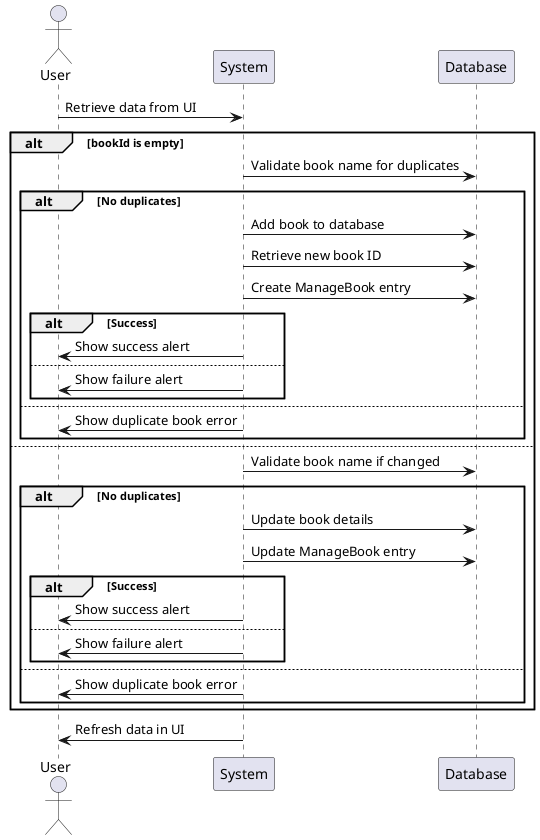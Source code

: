 @startuml
actor User
participant "System" as System
participant "Database" as DB

User -> System: Retrieve data from UI

alt bookId is empty
  System -> DB: Validate book name for duplicates
  alt No duplicates
    System -> DB: Add book to database
    System -> DB: Retrieve new book ID
    System -> DB: Create ManageBook entry
    alt Success
      System -> User: Show success alert
    else
      System -> User: Show failure alert
    end
  else
    System -> User: Show duplicate book error
  end
else
  System -> DB: Validate book name if changed
  alt No duplicates
    System -> DB: Update book details
    System -> DB: Update ManageBook entry
    alt Success
      System -> User: Show success alert
    else
      System -> User: Show failure alert
    end
  else
    System -> User: Show duplicate book error
  end
end

System -> User: Refresh data in UI
@enduml